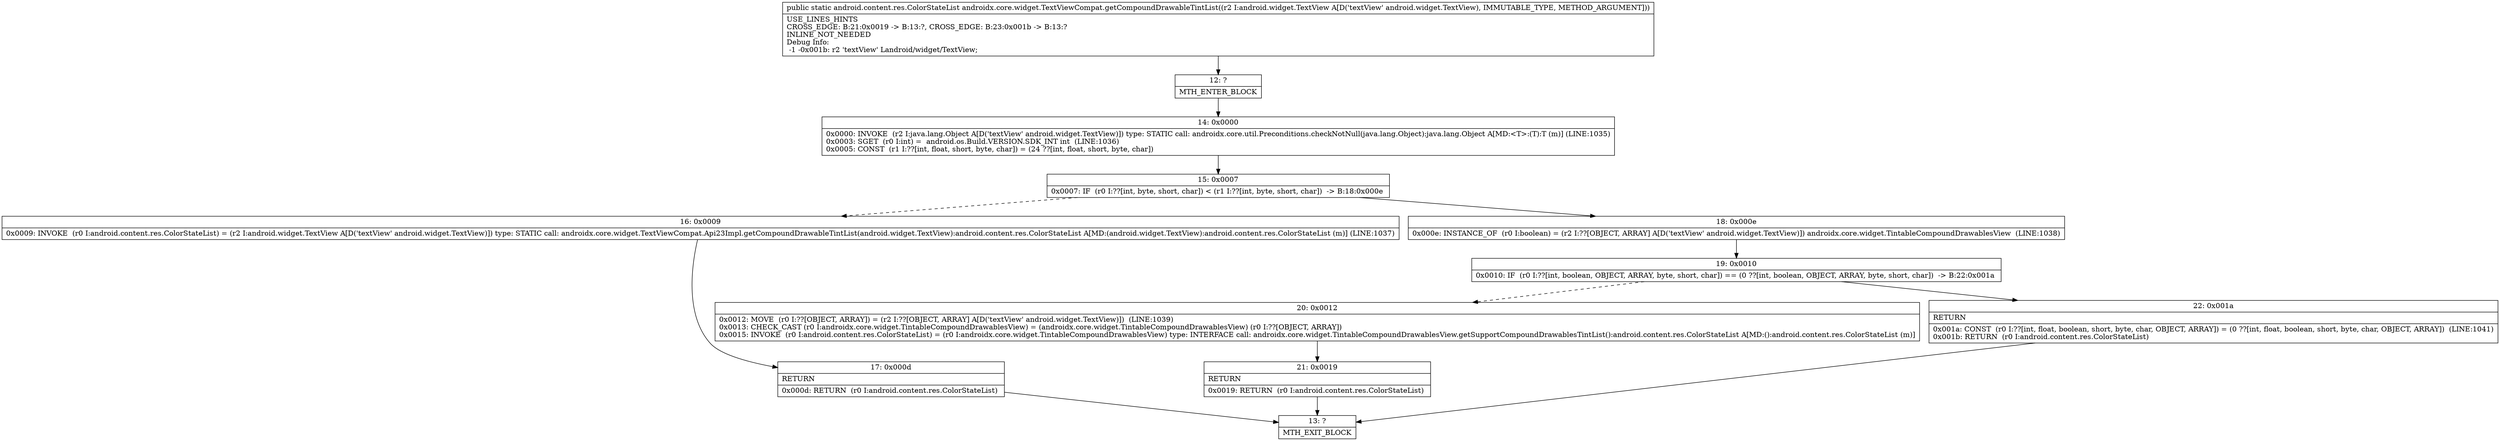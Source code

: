 digraph "CFG forandroidx.core.widget.TextViewCompat.getCompoundDrawableTintList(Landroid\/widget\/TextView;)Landroid\/content\/res\/ColorStateList;" {
Node_12 [shape=record,label="{12\:\ ?|MTH_ENTER_BLOCK\l}"];
Node_14 [shape=record,label="{14\:\ 0x0000|0x0000: INVOKE  (r2 I:java.lang.Object A[D('textView' android.widget.TextView)]) type: STATIC call: androidx.core.util.Preconditions.checkNotNull(java.lang.Object):java.lang.Object A[MD:\<T\>:(T):T (m)] (LINE:1035)\l0x0003: SGET  (r0 I:int) =  android.os.Build.VERSION.SDK_INT int  (LINE:1036)\l0x0005: CONST  (r1 I:??[int, float, short, byte, char]) = (24 ??[int, float, short, byte, char]) \l}"];
Node_15 [shape=record,label="{15\:\ 0x0007|0x0007: IF  (r0 I:??[int, byte, short, char]) \< (r1 I:??[int, byte, short, char])  \-\> B:18:0x000e \l}"];
Node_16 [shape=record,label="{16\:\ 0x0009|0x0009: INVOKE  (r0 I:android.content.res.ColorStateList) = (r2 I:android.widget.TextView A[D('textView' android.widget.TextView)]) type: STATIC call: androidx.core.widget.TextViewCompat.Api23Impl.getCompoundDrawableTintList(android.widget.TextView):android.content.res.ColorStateList A[MD:(android.widget.TextView):android.content.res.ColorStateList (m)] (LINE:1037)\l}"];
Node_17 [shape=record,label="{17\:\ 0x000d|RETURN\l|0x000d: RETURN  (r0 I:android.content.res.ColorStateList) \l}"];
Node_13 [shape=record,label="{13\:\ ?|MTH_EXIT_BLOCK\l}"];
Node_18 [shape=record,label="{18\:\ 0x000e|0x000e: INSTANCE_OF  (r0 I:boolean) = (r2 I:??[OBJECT, ARRAY] A[D('textView' android.widget.TextView)]) androidx.core.widget.TintableCompoundDrawablesView  (LINE:1038)\l}"];
Node_19 [shape=record,label="{19\:\ 0x0010|0x0010: IF  (r0 I:??[int, boolean, OBJECT, ARRAY, byte, short, char]) == (0 ??[int, boolean, OBJECT, ARRAY, byte, short, char])  \-\> B:22:0x001a \l}"];
Node_20 [shape=record,label="{20\:\ 0x0012|0x0012: MOVE  (r0 I:??[OBJECT, ARRAY]) = (r2 I:??[OBJECT, ARRAY] A[D('textView' android.widget.TextView)])  (LINE:1039)\l0x0013: CHECK_CAST (r0 I:androidx.core.widget.TintableCompoundDrawablesView) = (androidx.core.widget.TintableCompoundDrawablesView) (r0 I:??[OBJECT, ARRAY]) \l0x0015: INVOKE  (r0 I:android.content.res.ColorStateList) = (r0 I:androidx.core.widget.TintableCompoundDrawablesView) type: INTERFACE call: androidx.core.widget.TintableCompoundDrawablesView.getSupportCompoundDrawablesTintList():android.content.res.ColorStateList A[MD:():android.content.res.ColorStateList (m)]\l}"];
Node_21 [shape=record,label="{21\:\ 0x0019|RETURN\l|0x0019: RETURN  (r0 I:android.content.res.ColorStateList) \l}"];
Node_22 [shape=record,label="{22\:\ 0x001a|RETURN\l|0x001a: CONST  (r0 I:??[int, float, boolean, short, byte, char, OBJECT, ARRAY]) = (0 ??[int, float, boolean, short, byte, char, OBJECT, ARRAY])  (LINE:1041)\l0x001b: RETURN  (r0 I:android.content.res.ColorStateList) \l}"];
MethodNode[shape=record,label="{public static android.content.res.ColorStateList androidx.core.widget.TextViewCompat.getCompoundDrawableTintList((r2 I:android.widget.TextView A[D('textView' android.widget.TextView), IMMUTABLE_TYPE, METHOD_ARGUMENT]))  | USE_LINES_HINTS\lCROSS_EDGE: B:21:0x0019 \-\> B:13:?, CROSS_EDGE: B:23:0x001b \-\> B:13:?\lINLINE_NOT_NEEDED\lDebug Info:\l  \-1 \-0x001b: r2 'textView' Landroid\/widget\/TextView;\l}"];
MethodNode -> Node_12;Node_12 -> Node_14;
Node_14 -> Node_15;
Node_15 -> Node_16[style=dashed];
Node_15 -> Node_18;
Node_16 -> Node_17;
Node_17 -> Node_13;
Node_18 -> Node_19;
Node_19 -> Node_20[style=dashed];
Node_19 -> Node_22;
Node_20 -> Node_21;
Node_21 -> Node_13;
Node_22 -> Node_13;
}

